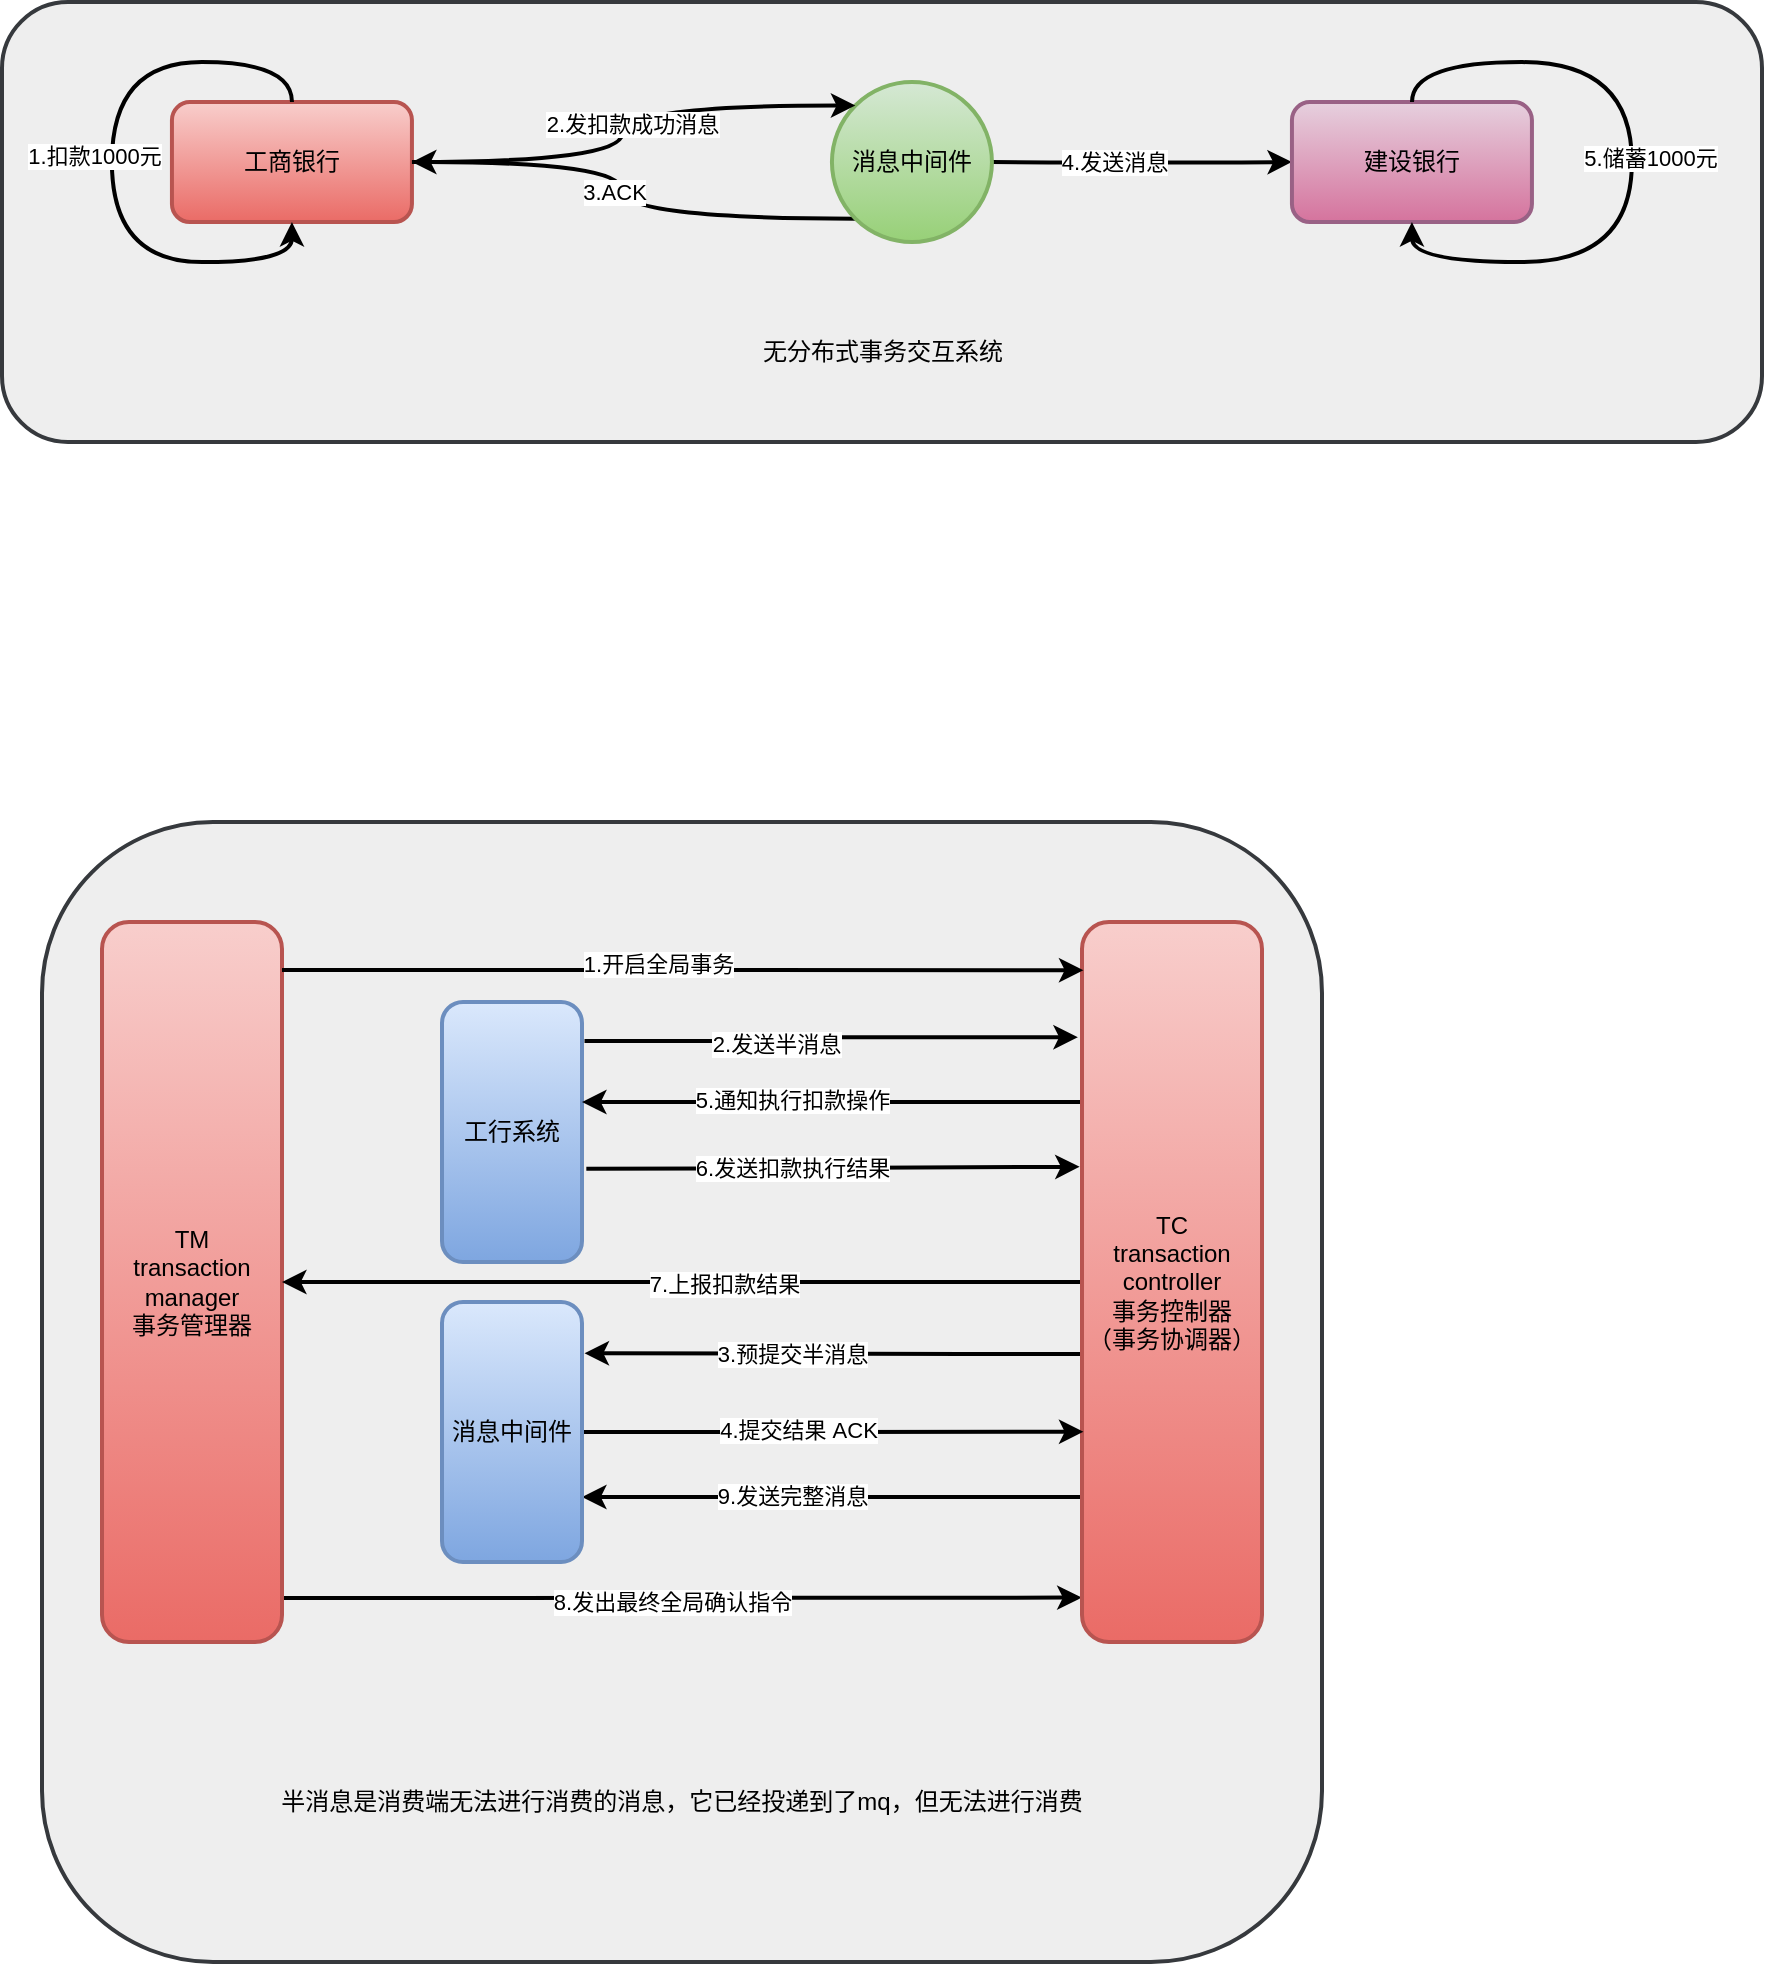 <mxfile version="20.8.16" type="device"><diagram name="第 1 页" id="TWaNe3OAz08OIJDiP50e"><mxGraphModel dx="1292" dy="880" grid="1" gridSize="10" guides="1" tooltips="1" connect="1" arrows="1" fold="1" page="1" pageScale="1" pageWidth="80027" pageHeight="110069" math="0" shadow="0"><root><mxCell id="0"/><mxCell id="1" parent="0"/><mxCell id="JQSq5zkxdjaU56DXYWOz-27" value="" style="group" parent="1" vertex="1" connectable="0"><mxGeometry x="110" y="100" width="880" height="220" as="geometry"/></mxCell><mxCell id="JQSq5zkxdjaU56DXYWOz-23" value="" style="rounded=1;whiteSpace=wrap;html=1;strokeWidth=2;fillColor=#eeeeee;strokeColor=#36393d;" parent="JQSq5zkxdjaU56DXYWOz-27" vertex="1"><mxGeometry width="880" height="220" as="geometry"/></mxCell><mxCell id="JQSq5zkxdjaU56DXYWOz-1" value="工商银行" style="rounded=1;whiteSpace=wrap;html=1;strokeWidth=2;fillColor=#f8cecc;strokeColor=#b85450;gradientColor=#ea6b66;" parent="JQSq5zkxdjaU56DXYWOz-27" vertex="1"><mxGeometry x="84.97" y="50.03" width="120" height="60" as="geometry"/></mxCell><mxCell id="JQSq5zkxdjaU56DXYWOz-12" style="edgeStyle=orthogonalEdgeStyle;curved=1;rounded=0;orthogonalLoop=1;jettySize=auto;html=1;exitX=0;exitY=1;exitDx=0;exitDy=0;entryX=1;entryY=0.5;entryDx=0;entryDy=0;strokeWidth=2;" parent="JQSq5zkxdjaU56DXYWOz-27" source="JQSq5zkxdjaU56DXYWOz-22" target="JQSq5zkxdjaU56DXYWOz-1" edge="1"><mxGeometry relative="1" as="geometry"><mxPoint x="412.17" y="104.03" as="sourcePoint"/></mxGeometry></mxCell><mxCell id="JQSq5zkxdjaU56DXYWOz-13" value="3.ACK" style="edgeLabel;html=1;align=center;verticalAlign=middle;resizable=0;points=[];" parent="JQSq5zkxdjaU56DXYWOz-12" vertex="1" connectable="0"><mxGeometry x="0.353" y="3" relative="1" as="geometry"><mxPoint x="20" y="12" as="offset"/></mxGeometry></mxCell><mxCell id="JQSq5zkxdjaU56DXYWOz-15" style="edgeStyle=orthogonalEdgeStyle;curved=1;rounded=0;orthogonalLoop=1;jettySize=auto;html=1;strokeWidth=2;entryX=0;entryY=0.5;entryDx=0;entryDy=0;" parent="JQSq5zkxdjaU56DXYWOz-27" target="JQSq5zkxdjaU56DXYWOz-3" edge="1"><mxGeometry relative="1" as="geometry"><mxPoint x="644.97" y="80.03" as="targetPoint"/><mxPoint x="494.97" y="80.03" as="sourcePoint"/></mxGeometry></mxCell><mxCell id="JQSq5zkxdjaU56DXYWOz-16" value="4.发送消息" style="edgeLabel;html=1;align=center;verticalAlign=middle;resizable=0;points=[];" parent="JQSq5zkxdjaU56DXYWOz-15" vertex="1" connectable="0"><mxGeometry x="-0.198" y="1" relative="1" as="geometry"><mxPoint as="offset"/></mxGeometry></mxCell><mxCell id="JQSq5zkxdjaU56DXYWOz-3" value="建设银行" style="rounded=1;whiteSpace=wrap;html=1;strokeWidth=2;fillColor=#e6d0de;gradientColor=#d5739d;strokeColor=#996185;" parent="JQSq5zkxdjaU56DXYWOz-27" vertex="1"><mxGeometry x="644.97" y="50.03" width="120" height="60" as="geometry"/></mxCell><mxCell id="JQSq5zkxdjaU56DXYWOz-18" style="edgeStyle=orthogonalEdgeStyle;curved=1;rounded=0;orthogonalLoop=1;jettySize=auto;html=1;entryX=0.5;entryY=1;entryDx=0;entryDy=0;strokeWidth=2;" parent="JQSq5zkxdjaU56DXYWOz-27" source="JQSq5zkxdjaU56DXYWOz-3" target="JQSq5zkxdjaU56DXYWOz-3" edge="1"><mxGeometry relative="1" as="geometry"><Array as="points"><mxPoint x="704.97" y="30.03"/><mxPoint x="814.97" y="30.03"/><mxPoint x="814.97" y="130.03"/><mxPoint x="704.97" y="130.03"/></Array></mxGeometry></mxCell><mxCell id="JQSq5zkxdjaU56DXYWOz-21" value="5.储蓄1000元" style="edgeLabel;html=1;align=center;verticalAlign=middle;resizable=0;points=[];" parent="JQSq5zkxdjaU56DXYWOz-18" vertex="1" connectable="0"><mxGeometry x="-0.014" y="1" relative="1" as="geometry"><mxPoint x="8" as="offset"/></mxGeometry></mxCell><mxCell id="JQSq5zkxdjaU56DXYWOz-19" style="edgeStyle=orthogonalEdgeStyle;curved=1;rounded=0;orthogonalLoop=1;jettySize=auto;html=1;entryX=0.5;entryY=1;entryDx=0;entryDy=0;strokeWidth=2;" parent="JQSq5zkxdjaU56DXYWOz-27" source="JQSq5zkxdjaU56DXYWOz-1" target="JQSq5zkxdjaU56DXYWOz-1" edge="1"><mxGeometry relative="1" as="geometry"><Array as="points"><mxPoint x="144.97" y="30.03"/><mxPoint x="54.97" y="30.03"/><mxPoint x="54.97" y="130.03"/><mxPoint x="144.97" y="130.03"/></Array></mxGeometry></mxCell><mxCell id="JQSq5zkxdjaU56DXYWOz-20" value="1.扣款1000元" style="edgeLabel;html=1;align=center;verticalAlign=middle;resizable=0;points=[];" parent="JQSq5zkxdjaU56DXYWOz-19" vertex="1" connectable="0"><mxGeometry x="-0.018" y="-3" relative="1" as="geometry"><mxPoint x="-6" as="offset"/></mxGeometry></mxCell><mxCell id="JQSq5zkxdjaU56DXYWOz-22" value="消息中间件" style="ellipse;whiteSpace=wrap;html=1;aspect=fixed;strokeWidth=2;fillColor=#d5e8d4;gradientColor=#97d077;strokeColor=#82b366;" parent="JQSq5zkxdjaU56DXYWOz-27" vertex="1"><mxGeometry x="414.97" y="40.03" width="80" height="80" as="geometry"/></mxCell><mxCell id="JQSq5zkxdjaU56DXYWOz-10" style="edgeStyle=orthogonalEdgeStyle;orthogonalLoop=1;jettySize=auto;html=1;exitX=1;exitY=0.5;exitDx=0;exitDy=0;strokeWidth=2;curved=1;entryX=0;entryY=0;entryDx=0;entryDy=0;" parent="JQSq5zkxdjaU56DXYWOz-27" source="JQSq5zkxdjaU56DXYWOz-1" target="JQSq5zkxdjaU56DXYWOz-22" edge="1"><mxGeometry relative="1" as="geometry"><mxPoint x="394.97" y="40.03" as="targetPoint"/></mxGeometry></mxCell><mxCell id="JQSq5zkxdjaU56DXYWOz-11" value="2.发扣款成功消息" style="edgeLabel;html=1;align=center;verticalAlign=middle;resizable=0;points=[];" parent="JQSq5zkxdjaU56DXYWOz-10" vertex="1" connectable="0"><mxGeometry x="0.158" y="-2" relative="1" as="geometry"><mxPoint x="-7" y="7" as="offset"/></mxGeometry></mxCell><mxCell id="JQSq5zkxdjaU56DXYWOz-24" value="无分布式事务交互系统" style="text;html=1;align=center;verticalAlign=middle;resizable=0;points=[];autosize=1;strokeColor=none;fillColor=none;" parent="JQSq5zkxdjaU56DXYWOz-27" vertex="1"><mxGeometry x="370" y="160" width="140" height="30" as="geometry"/></mxCell><mxCell id="JQSq5zkxdjaU56DXYWOz-65" value="" style="group" parent="1" vertex="1" connectable="0"><mxGeometry x="130" y="510" width="640" height="570" as="geometry"/></mxCell><mxCell id="JQSq5zkxdjaU56DXYWOz-26" value="" style="rounded=1;whiteSpace=wrap;html=1;strokeWidth=2;fillColor=#eeeeee;strokeColor=#36393d;" parent="JQSq5zkxdjaU56DXYWOz-65" vertex="1"><mxGeometry width="640" height="570" as="geometry"/></mxCell><mxCell id="JQSq5zkxdjaU56DXYWOz-56" style="edgeStyle=orthogonalEdgeStyle;rounded=0;orthogonalLoop=1;jettySize=auto;html=1;entryX=-0.002;entryY=0.93;entryDx=0;entryDy=0;entryPerimeter=0;strokeWidth=2;" parent="JQSq5zkxdjaU56DXYWOz-65" edge="1"><mxGeometry relative="1" as="geometry"><mxPoint x="120" y="388.0" as="sourcePoint"/><mxPoint x="519.82" y="387.8" as="targetPoint"/><Array as="points"><mxPoint x="210" y="388"/><mxPoint x="210" y="388"/></Array></mxGeometry></mxCell><mxCell id="JQSq5zkxdjaU56DXYWOz-57" value="8.发出最终全局确认指令" style="edgeLabel;html=1;align=center;verticalAlign=middle;resizable=0;points=[];" parent="JQSq5zkxdjaU56DXYWOz-56" vertex="1" connectable="0"><mxGeometry x="-0.024" y="-2" relative="1" as="geometry"><mxPoint as="offset"/></mxGeometry></mxCell><mxCell id="JQSq5zkxdjaU56DXYWOz-28" value="TM&lt;br&gt;transaction manager&lt;br&gt;事务管理器" style="rounded=1;whiteSpace=wrap;html=1;strokeWidth=2;fillColor=#f8cecc;gradientColor=#ea6b66;strokeColor=#b85450;" parent="JQSq5zkxdjaU56DXYWOz-65" vertex="1"><mxGeometry x="30" y="50" width="90" height="360" as="geometry"/></mxCell><mxCell id="JQSq5zkxdjaU56DXYWOz-30" value="工行系统" style="rounded=1;whiteSpace=wrap;html=1;strokeWidth=2;fillColor=#dae8fc;gradientColor=#7ea6e0;strokeColor=#6c8ebf;" parent="JQSq5zkxdjaU56DXYWOz-65" vertex="1"><mxGeometry x="200" y="90" width="70" height="130" as="geometry"/></mxCell><mxCell id="JQSq5zkxdjaU56DXYWOz-49" style="edgeStyle=orthogonalEdgeStyle;rounded=0;orthogonalLoop=1;jettySize=auto;html=1;entryX=1;entryY=0.385;entryDx=0;entryDy=0;entryPerimeter=0;strokeWidth=2;" parent="JQSq5zkxdjaU56DXYWOz-65" source="JQSq5zkxdjaU56DXYWOz-33" target="JQSq5zkxdjaU56DXYWOz-30" edge="1"><mxGeometry relative="1" as="geometry"><Array as="points"><mxPoint x="450" y="140"/><mxPoint x="450" y="140"/></Array></mxGeometry></mxCell><mxCell id="JQSq5zkxdjaU56DXYWOz-50" value="5.通知执行扣款操作" style="edgeLabel;html=1;align=center;verticalAlign=middle;resizable=0;points=[];" parent="JQSq5zkxdjaU56DXYWOz-49" vertex="1" connectable="0"><mxGeometry x="0.182" y="-1" relative="1" as="geometry"><mxPoint x="3" as="offset"/></mxGeometry></mxCell><mxCell id="JQSq5zkxdjaU56DXYWOz-54" style="edgeStyle=orthogonalEdgeStyle;rounded=0;orthogonalLoop=1;jettySize=auto;html=1;exitX=0;exitY=0.5;exitDx=0;exitDy=0;strokeWidth=2;entryX=1;entryY=0.5;entryDx=0;entryDy=0;" parent="JQSq5zkxdjaU56DXYWOz-65" source="JQSq5zkxdjaU56DXYWOz-33" target="JQSq5zkxdjaU56DXYWOz-28" edge="1"><mxGeometry relative="1" as="geometry"><mxPoint x="120" y="230" as="targetPoint"/><Array as="points"/></mxGeometry></mxCell><mxCell id="JQSq5zkxdjaU56DXYWOz-55" value="7.上报扣款结果" style="edgeLabel;html=1;align=center;verticalAlign=middle;resizable=0;points=[];" parent="JQSq5zkxdjaU56DXYWOz-54" vertex="1" connectable="0"><mxGeometry x="-0.104" y="1" relative="1" as="geometry"><mxPoint as="offset"/></mxGeometry></mxCell><mxCell id="JQSq5zkxdjaU56DXYWOz-92" style="edgeStyle=orthogonalEdgeStyle;rounded=0;orthogonalLoop=1;jettySize=auto;html=1;entryX=1.018;entryY=0.197;entryDx=0;entryDy=0;entryPerimeter=0;strokeWidth=2;" parent="JQSq5zkxdjaU56DXYWOz-65" source="JQSq5zkxdjaU56DXYWOz-33" target="JQSq5zkxdjaU56DXYWOz-91" edge="1"><mxGeometry relative="1" as="geometry"><Array as="points"><mxPoint x="460" y="266"/><mxPoint x="460" y="266"/></Array></mxGeometry></mxCell><mxCell id="JQSq5zkxdjaU56DXYWOz-93" value="3.预提交半消息" style="edgeLabel;html=1;align=center;verticalAlign=middle;resizable=0;points=[];" parent="JQSq5zkxdjaU56DXYWOz-92" vertex="1" connectable="0"><mxGeometry x="0.135" y="-2" relative="1" as="geometry"><mxPoint x="-4" y="2" as="offset"/></mxGeometry></mxCell><mxCell id="JQSq5zkxdjaU56DXYWOz-96" style="edgeStyle=orthogonalEdgeStyle;rounded=0;orthogonalLoop=1;jettySize=auto;html=1;entryX=1;entryY=0.75;entryDx=0;entryDy=0;strokeWidth=2;" parent="JQSq5zkxdjaU56DXYWOz-65" source="JQSq5zkxdjaU56DXYWOz-33" target="JQSq5zkxdjaU56DXYWOz-91" edge="1"><mxGeometry relative="1" as="geometry"><Array as="points"><mxPoint x="395" y="338"/></Array></mxGeometry></mxCell><mxCell id="JQSq5zkxdjaU56DXYWOz-97" value="9.发送完整消息" style="edgeLabel;html=1;align=center;verticalAlign=middle;resizable=0;points=[];" parent="JQSq5zkxdjaU56DXYWOz-96" vertex="1" connectable="0"><mxGeometry x="0.198" y="-1" relative="1" as="geometry"><mxPoint x="5" as="offset"/></mxGeometry></mxCell><mxCell id="JQSq5zkxdjaU56DXYWOz-33" value="TC&lt;br&gt;transaction&lt;br&gt;controller&lt;br&gt;事务控制器&lt;br&gt;（事务协调器）" style="rounded=1;whiteSpace=wrap;html=1;strokeWidth=2;fillColor=#f8cecc;gradientColor=#ea6b66;strokeColor=#b85450;" parent="JQSq5zkxdjaU56DXYWOz-65" vertex="1"><mxGeometry x="520" y="50" width="90" height="360" as="geometry"/></mxCell><mxCell id="JQSq5zkxdjaU56DXYWOz-62" style="edgeStyle=orthogonalEdgeStyle;rounded=0;orthogonalLoop=1;jettySize=auto;html=1;strokeWidth=2;entryX=0.008;entryY=0.067;entryDx=0;entryDy=0;entryPerimeter=0;" parent="JQSq5zkxdjaU56DXYWOz-65" source="JQSq5zkxdjaU56DXYWOz-28" target="JQSq5zkxdjaU56DXYWOz-33" edge="1"><mxGeometry relative="1" as="geometry"><mxPoint x="516" y="74" as="targetPoint"/><Array as="points"><mxPoint x="220" y="74"/><mxPoint x="220" y="74"/></Array></mxGeometry></mxCell><mxCell id="JQSq5zkxdjaU56DXYWOz-63" value="1.开启全局事务" style="edgeLabel;html=1;align=center;verticalAlign=middle;resizable=0;points=[];" parent="JQSq5zkxdjaU56DXYWOz-62" vertex="1" connectable="0"><mxGeometry x="-0.183" y="-1" relative="1" as="geometry"><mxPoint x="24" y="-4" as="offset"/></mxGeometry></mxCell><mxCell id="JQSq5zkxdjaU56DXYWOz-42" style="edgeStyle=orthogonalEdgeStyle;rounded=0;orthogonalLoop=1;jettySize=auto;html=1;entryX=-0.023;entryY=0.16;entryDx=0;entryDy=0;strokeWidth=2;entryPerimeter=0;exitX=1.018;exitY=0.15;exitDx=0;exitDy=0;exitPerimeter=0;" parent="JQSq5zkxdjaU56DXYWOz-65" source="JQSq5zkxdjaU56DXYWOz-30" target="JQSq5zkxdjaU56DXYWOz-33" edge="1"><mxGeometry relative="1" as="geometry"><mxPoint x="270" y="109" as="sourcePoint"/><mxPoint x="520" y="108.5" as="targetPoint"/><Array as="points"><mxPoint x="395" y="109"/><mxPoint x="395" y="108"/></Array></mxGeometry></mxCell><mxCell id="JQSq5zkxdjaU56DXYWOz-43" value="2.发送半消息" style="edgeLabel;html=1;align=center;verticalAlign=middle;resizable=0;points=[];" parent="JQSq5zkxdjaU56DXYWOz-42" vertex="1" connectable="0"><mxGeometry x="-0.236" y="-1" relative="1" as="geometry"><mxPoint as="offset"/></mxGeometry></mxCell><mxCell id="JQSq5zkxdjaU56DXYWOz-51" style="edgeStyle=orthogonalEdgeStyle;rounded=0;orthogonalLoop=1;jettySize=auto;html=1;strokeWidth=2;entryX=-0.013;entryY=0.34;entryDx=0;entryDy=0;entryPerimeter=0;exitX=1.031;exitY=0.641;exitDx=0;exitDy=0;exitPerimeter=0;" parent="JQSq5zkxdjaU56DXYWOz-65" source="JQSq5zkxdjaU56DXYWOz-30" target="JQSq5zkxdjaU56DXYWOz-33" edge="1"><mxGeometry relative="1" as="geometry"><mxPoint x="272" y="173" as="sourcePoint"/><mxPoint x="519" y="173" as="targetPoint"/><Array as="points"><mxPoint x="332" y="173"/></Array></mxGeometry></mxCell><mxCell id="JQSq5zkxdjaU56DXYWOz-53" value="6.发送扣款执行结果" style="edgeLabel;html=1;align=center;verticalAlign=middle;resizable=0;points=[];" parent="JQSq5zkxdjaU56DXYWOz-51" vertex="1" connectable="0"><mxGeometry x="-0.165" relative="1" as="geometry"><mxPoint as="offset"/></mxGeometry></mxCell><mxCell id="JQSq5zkxdjaU56DXYWOz-61" value="半消息是消费端无法进行消费的消息，它已经投递到了mq，但无法进行消费" style="text;html=1;strokeColor=none;fillColor=none;align=center;verticalAlign=middle;whiteSpace=wrap;rounded=0;" parent="JQSq5zkxdjaU56DXYWOz-65" vertex="1"><mxGeometry x="60" y="420" width="520" height="140" as="geometry"/></mxCell><mxCell id="JQSq5zkxdjaU56DXYWOz-94" style="edgeStyle=orthogonalEdgeStyle;rounded=0;orthogonalLoop=1;jettySize=auto;html=1;entryX=0.008;entryY=0.708;entryDx=0;entryDy=0;entryPerimeter=0;strokeWidth=2;" parent="JQSq5zkxdjaU56DXYWOz-65" source="JQSq5zkxdjaU56DXYWOz-91" target="JQSq5zkxdjaU56DXYWOz-33" edge="1"><mxGeometry relative="1" as="geometry"/></mxCell><mxCell id="JQSq5zkxdjaU56DXYWOz-95" value="4.提交结果 ACK" style="edgeLabel;html=1;align=center;verticalAlign=middle;resizable=0;points=[];" parent="JQSq5zkxdjaU56DXYWOz-94" vertex="1" connectable="0"><mxGeometry x="-0.14" y="1" relative="1" as="geometry"><mxPoint as="offset"/></mxGeometry></mxCell><mxCell id="JQSq5zkxdjaU56DXYWOz-91" value="消息中间件" style="rounded=1;whiteSpace=wrap;html=1;strokeWidth=2;fillColor=#dae8fc;gradientColor=#7ea6e0;strokeColor=#6c8ebf;" parent="JQSq5zkxdjaU56DXYWOz-65" vertex="1"><mxGeometry x="200" y="240" width="70" height="130" as="geometry"/></mxCell></root></mxGraphModel></diagram></mxfile>